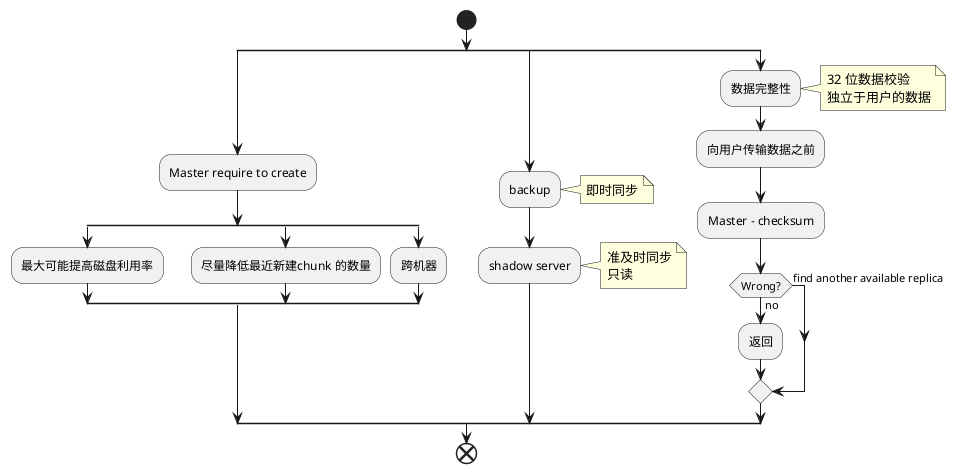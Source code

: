 @startuml "ChunkServer"
start
split
    :Master require to create;

    split
        :最大可能提高磁盘利用率;
    split again
        :尽量降低最近新建chunk 的数量;
    split again
        :跨机器;
    end split

split again
    :backup;
    note right
        即时同步
    end note

    :shadow server;
    note right
        准及时同步
        只读
    end note

split again 
    :数据完整性;
    note right
        32 位数据校验
        独立于用户的数据
    end note

    :向用户传输数据之前;
    :Master - checksum;
    if(Wrong?) then(find another available replica)
    else(no)
        :返回;
    endif

end split

end
@enduml